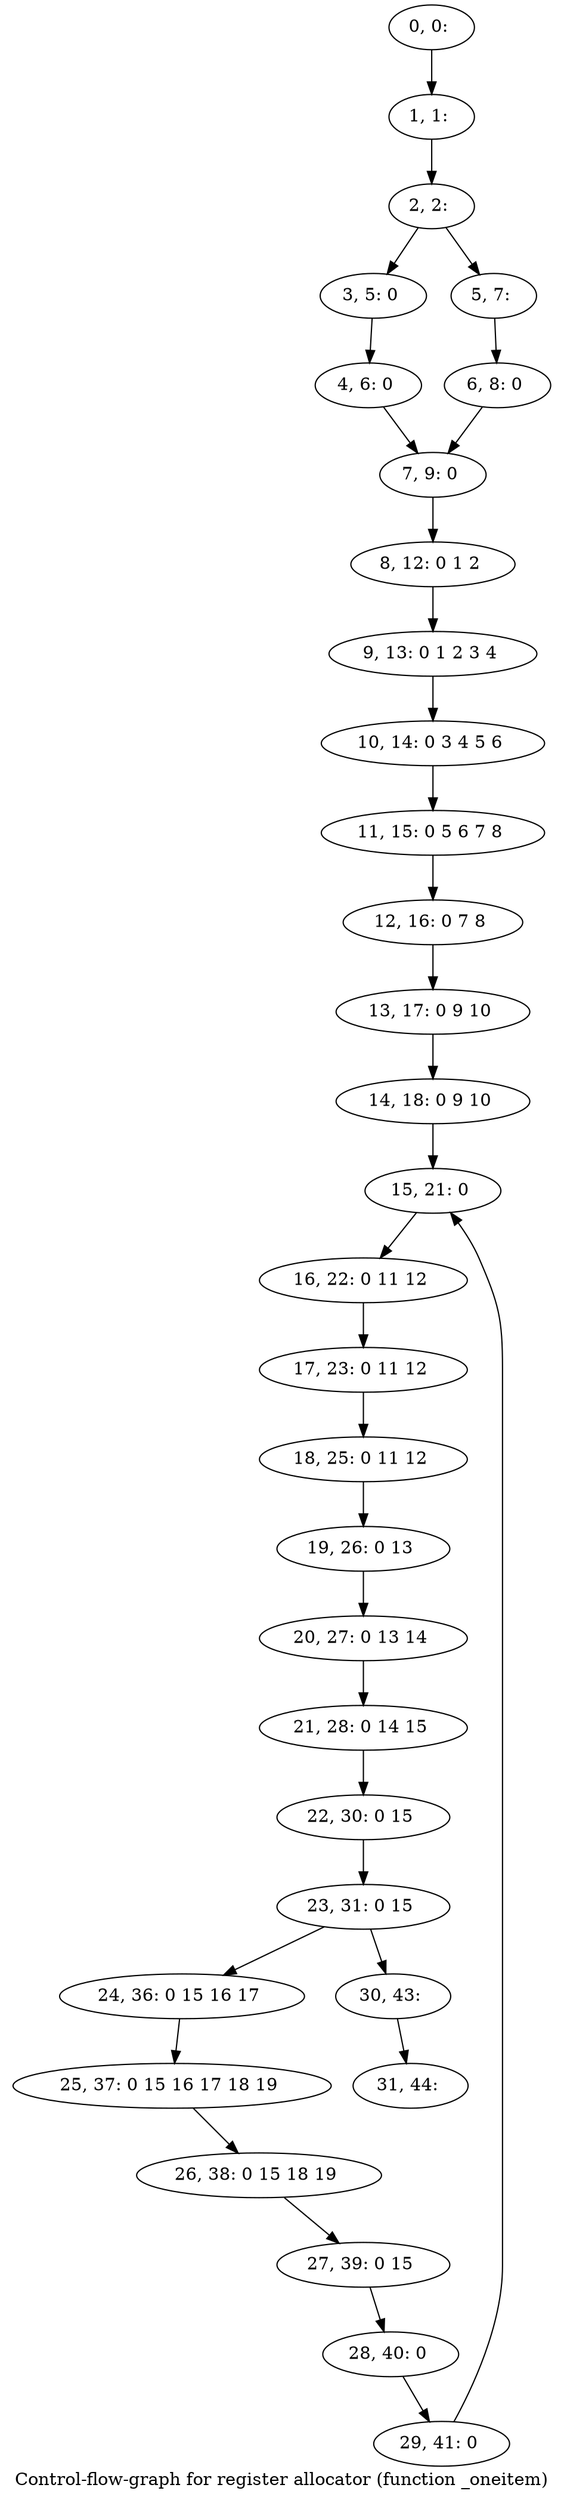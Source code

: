 digraph G {
graph [label="Control-flow-graph for register allocator (function _oneitem)"]
0[label="0, 0: "];
1[label="1, 1: "];
2[label="2, 2: "];
3[label="3, 5: 0 "];
4[label="4, 6: 0 "];
5[label="5, 7: "];
6[label="6, 8: 0 "];
7[label="7, 9: 0 "];
8[label="8, 12: 0 1 2 "];
9[label="9, 13: 0 1 2 3 4 "];
10[label="10, 14: 0 3 4 5 6 "];
11[label="11, 15: 0 5 6 7 8 "];
12[label="12, 16: 0 7 8 "];
13[label="13, 17: 0 9 10 "];
14[label="14, 18: 0 9 10 "];
15[label="15, 21: 0 "];
16[label="16, 22: 0 11 12 "];
17[label="17, 23: 0 11 12 "];
18[label="18, 25: 0 11 12 "];
19[label="19, 26: 0 13 "];
20[label="20, 27: 0 13 14 "];
21[label="21, 28: 0 14 15 "];
22[label="22, 30: 0 15 "];
23[label="23, 31: 0 15 "];
24[label="24, 36: 0 15 16 17 "];
25[label="25, 37: 0 15 16 17 18 19 "];
26[label="26, 38: 0 15 18 19 "];
27[label="27, 39: 0 15 "];
28[label="28, 40: 0 "];
29[label="29, 41: 0 "];
30[label="30, 43: "];
31[label="31, 44: "];
0->1 ;
1->2 ;
2->3 ;
2->5 ;
3->4 ;
4->7 ;
5->6 ;
6->7 ;
7->8 ;
8->9 ;
9->10 ;
10->11 ;
11->12 ;
12->13 ;
13->14 ;
14->15 ;
15->16 ;
16->17 ;
17->18 ;
18->19 ;
19->20 ;
20->21 ;
21->22 ;
22->23 ;
23->24 ;
23->30 ;
24->25 ;
25->26 ;
26->27 ;
27->28 ;
28->29 ;
29->15 ;
30->31 ;
}
